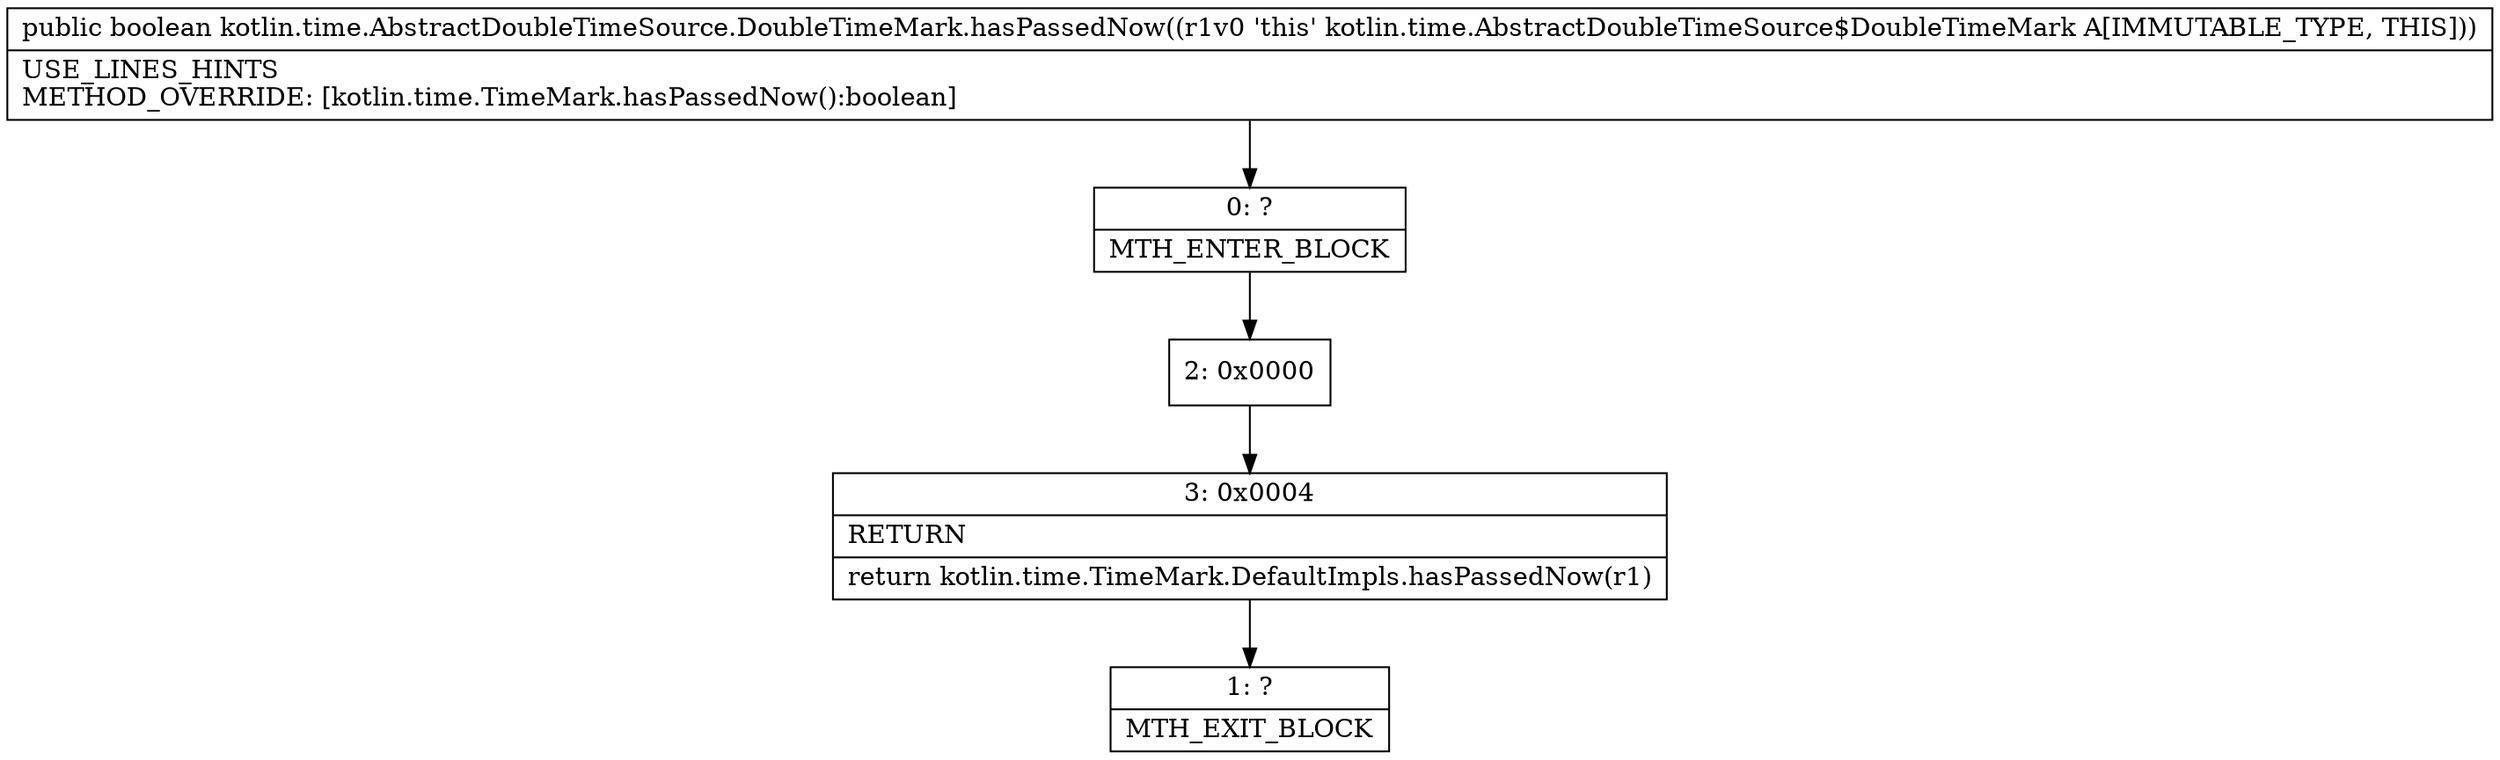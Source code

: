 digraph "CFG forkotlin.time.AbstractDoubleTimeSource.DoubleTimeMark.hasPassedNow()Z" {
Node_0 [shape=record,label="{0\:\ ?|MTH_ENTER_BLOCK\l}"];
Node_2 [shape=record,label="{2\:\ 0x0000}"];
Node_3 [shape=record,label="{3\:\ 0x0004|RETURN\l|return kotlin.time.TimeMark.DefaultImpls.hasPassedNow(r1)\l}"];
Node_1 [shape=record,label="{1\:\ ?|MTH_EXIT_BLOCK\l}"];
MethodNode[shape=record,label="{public boolean kotlin.time.AbstractDoubleTimeSource.DoubleTimeMark.hasPassedNow((r1v0 'this' kotlin.time.AbstractDoubleTimeSource$DoubleTimeMark A[IMMUTABLE_TYPE, THIS]))  | USE_LINES_HINTS\lMETHOD_OVERRIDE: [kotlin.time.TimeMark.hasPassedNow():boolean]\l}"];
MethodNode -> Node_0;Node_0 -> Node_2;
Node_2 -> Node_3;
Node_3 -> Node_1;
}


